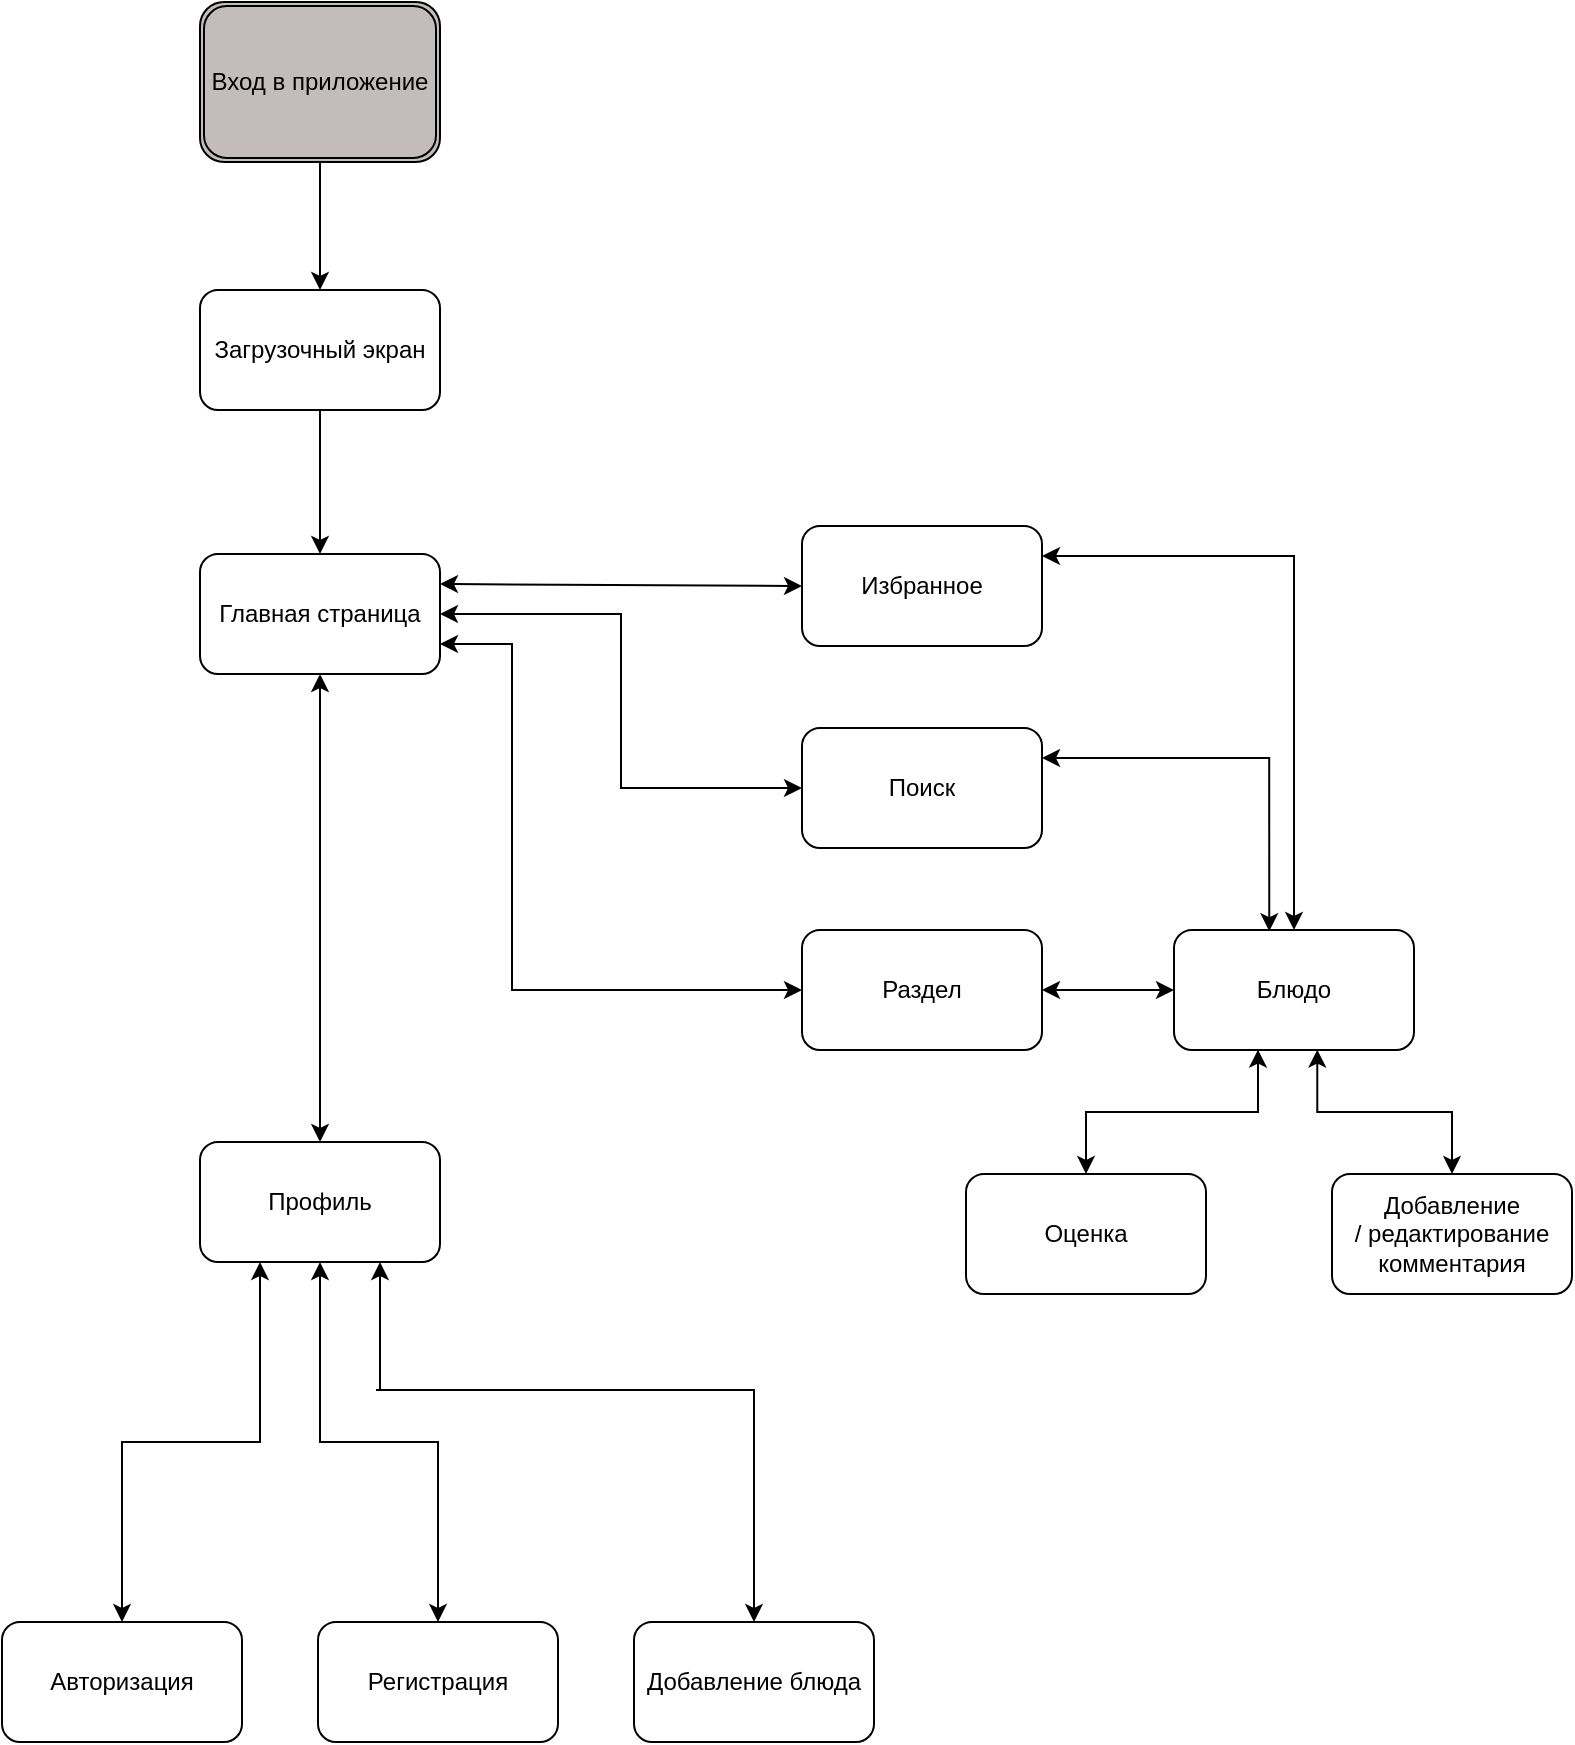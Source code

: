<mxfile version="24.6.4" type="device">
  <diagram name="Страница — 1" id="VV_hpAlkNK70DQKzCwIT">
    <mxGraphModel dx="1050" dy="629" grid="0" gridSize="10" guides="1" tooltips="1" connect="1" arrows="1" fold="1" page="1" pageScale="1" pageWidth="827" pageHeight="1169" math="0" shadow="0">
      <root>
        <mxCell id="0" />
        <mxCell id="1" parent="0" />
        <mxCell id="5p7lWjDHZU58miv_9Vti-8" value="" style="edgeStyle=orthogonalEdgeStyle;rounded=0;orthogonalLoop=1;jettySize=auto;html=1;exitX=0.5;exitY=1;exitDx=0;exitDy=0;" parent="1" source="rH0sJOppcB1J5G5eTyTy-1" target="5p7lWjDHZU58miv_9Vti-7" edge="1">
          <mxGeometry relative="1" as="geometry">
            <mxPoint x="388" y="182" as="sourcePoint" />
          </mxGeometry>
        </mxCell>
        <mxCell id="rH0sJOppcB1J5G5eTyTy-2" value="" style="edgeStyle=orthogonalEdgeStyle;rounded=0;orthogonalLoop=1;jettySize=auto;html=1;" parent="1" source="5p7lWjDHZU58miv_9Vti-5" target="rH0sJOppcB1J5G5eTyTy-1" edge="1">
          <mxGeometry relative="1" as="geometry" />
        </mxCell>
        <mxCell id="5p7lWjDHZU58miv_9Vti-5" value="Вход в приложение" style="shape=ext;double=1;rounded=1;whiteSpace=wrap;html=1;fillColor=#c2bcbc;" parent="1" vertex="1">
          <mxGeometry x="113" y="49" width="120" height="80" as="geometry" />
        </mxCell>
        <mxCell id="rH0sJOppcB1J5G5eTyTy-8" value="" style="edgeStyle=orthogonalEdgeStyle;rounded=0;orthogonalLoop=1;jettySize=auto;html=1;startArrow=classic;startFill=1;exitX=0.5;exitY=1;exitDx=0;exitDy=0;entryX=0.5;entryY=0;entryDx=0;entryDy=0;" parent="1" source="5p7lWjDHZU58miv_9Vti-7" target="rH0sJOppcB1J5G5eTyTy-7" edge="1">
          <mxGeometry relative="1" as="geometry">
            <mxPoint x="83" y="433" as="sourcePoint" />
            <mxPoint x="240" y="666" as="targetPoint" />
          </mxGeometry>
        </mxCell>
        <mxCell id="5p7lWjDHZU58miv_9Vti-7" value="Главная страница" style="whiteSpace=wrap;html=1;rounded=1;fillColor=#FFFFFF;" parent="1" vertex="1">
          <mxGeometry x="113" y="325" width="120" height="60" as="geometry" />
        </mxCell>
        <mxCell id="rH0sJOppcB1J5G5eTyTy-1" value="Загрузочный экран" style="rounded=1;whiteSpace=wrap;html=1;fillColor=#FFFFFF;" parent="1" vertex="1">
          <mxGeometry x="113" y="193" width="120" height="60" as="geometry" />
        </mxCell>
        <mxCell id="rH0sJOppcB1J5G5eTyTy-3" value="Поиск" style="whiteSpace=wrap;html=1;fillColor=#FFFFFF;rounded=1;" parent="1" vertex="1">
          <mxGeometry x="414" y="412" width="120" height="60" as="geometry" />
        </mxCell>
        <mxCell id="rH0sJOppcB1J5G5eTyTy-5" value="Избранное" style="whiteSpace=wrap;html=1;fillColor=#FFFFFF;rounded=1;" parent="1" vertex="1">
          <mxGeometry x="414" y="311" width="120" height="60" as="geometry" />
        </mxCell>
        <mxCell id="rH0sJOppcB1J5G5eTyTy-7" value="Профиль" style="whiteSpace=wrap;html=1;fillColor=#FFFFFF;rounded=1;" parent="1" vertex="1">
          <mxGeometry x="113" y="619" width="120" height="60" as="geometry" />
        </mxCell>
        <mxCell id="rH0sJOppcB1J5G5eTyTy-9" value="Авторизация" style="whiteSpace=wrap;html=1;fillColor=#FFFFFF;rounded=1;" parent="1" vertex="1">
          <mxGeometry x="14" y="859" width="120" height="60" as="geometry" />
        </mxCell>
        <mxCell id="rH0sJOppcB1J5G5eTyTy-11" value="Регистрация" style="whiteSpace=wrap;html=1;fillColor=#FFFFFF;rounded=1;" parent="1" vertex="1">
          <mxGeometry x="172" y="859" width="120" height="60" as="geometry" />
        </mxCell>
        <mxCell id="rH0sJOppcB1J5G5eTyTy-15" value="" style="endArrow=classic;startArrow=classic;html=1;rounded=0;exitX=1;exitY=0.75;exitDx=0;exitDy=0;edgeStyle=orthogonalEdgeStyle;" parent="1" source="5p7lWjDHZU58miv_9Vti-7" target="rH0sJOppcB1J5G5eTyTy-16" edge="1">
          <mxGeometry width="50" height="50" relative="1" as="geometry">
            <mxPoint x="503" y="414" as="sourcePoint" />
            <mxPoint x="553" y="364" as="targetPoint" />
            <Array as="points">
              <mxPoint x="269" y="370" />
              <mxPoint x="269" y="543" />
            </Array>
          </mxGeometry>
        </mxCell>
        <mxCell id="rH0sJOppcB1J5G5eTyTy-16" value="Раздел" style="rounded=1;whiteSpace=wrap;html=1;" parent="1" vertex="1">
          <mxGeometry x="414" y="513" width="120" height="60" as="geometry" />
        </mxCell>
        <mxCell id="rH0sJOppcB1J5G5eTyTy-17" value="Блюдо" style="rounded=1;whiteSpace=wrap;html=1;" parent="1" vertex="1">
          <mxGeometry x="600" y="513" width="120" height="60" as="geometry" />
        </mxCell>
        <mxCell id="rH0sJOppcB1J5G5eTyTy-18" value="" style="endArrow=classic;startArrow=classic;html=1;rounded=0;entryX=0;entryY=0.5;entryDx=0;entryDy=0;exitX=1;exitY=0.25;exitDx=0;exitDy=0;" parent="1" source="5p7lWjDHZU58miv_9Vti-7" target="rH0sJOppcB1J5G5eTyTy-5" edge="1">
          <mxGeometry width="50" height="50" relative="1" as="geometry">
            <mxPoint x="326" y="406" as="sourcePoint" />
            <mxPoint x="376" y="356" as="targetPoint" />
          </mxGeometry>
        </mxCell>
        <mxCell id="rH0sJOppcB1J5G5eTyTy-19" value="" style="endArrow=classic;startArrow=classic;html=1;rounded=0;exitX=1;exitY=0.5;exitDx=0;exitDy=0;entryX=0;entryY=0.5;entryDx=0;entryDy=0;edgeStyle=elbowEdgeStyle;" parent="1" source="5p7lWjDHZU58miv_9Vti-7" target="rH0sJOppcB1J5G5eTyTy-3" edge="1">
          <mxGeometry width="50" height="50" relative="1" as="geometry">
            <mxPoint x="387" y="457" as="sourcePoint" />
            <mxPoint x="437" y="407" as="targetPoint" />
          </mxGeometry>
        </mxCell>
        <mxCell id="rH0sJOppcB1J5G5eTyTy-20" value="" style="endArrow=classic;startArrow=classic;html=1;rounded=0;exitX=1;exitY=0.25;exitDx=0;exitDy=0;entryX=0.5;entryY=0;entryDx=0;entryDy=0;edgeStyle=orthogonalEdgeStyle;" parent="1" source="rH0sJOppcB1J5G5eTyTy-5" target="rH0sJOppcB1J5G5eTyTy-17" edge="1">
          <mxGeometry width="50" height="50" relative="1" as="geometry">
            <mxPoint x="613" y="366" as="sourcePoint" />
            <mxPoint x="663" y="316" as="targetPoint" />
          </mxGeometry>
        </mxCell>
        <mxCell id="rH0sJOppcB1J5G5eTyTy-21" value="" style="endArrow=classic;startArrow=classic;html=1;rounded=0;exitX=1;exitY=0.25;exitDx=0;exitDy=0;entryX=0.397;entryY=0.01;entryDx=0;entryDy=0;entryPerimeter=0;edgeStyle=orthogonalEdgeStyle;elbow=vertical;" parent="1" source="rH0sJOppcB1J5G5eTyTy-3" target="rH0sJOppcB1J5G5eTyTy-17" edge="1">
          <mxGeometry width="50" height="50" relative="1" as="geometry">
            <mxPoint x="578" y="451" as="sourcePoint" />
            <mxPoint x="628" y="401" as="targetPoint" />
          </mxGeometry>
        </mxCell>
        <mxCell id="rH0sJOppcB1J5G5eTyTy-22" value="" style="endArrow=classic;startArrow=classic;html=1;rounded=0;exitX=1;exitY=0.5;exitDx=0;exitDy=0;entryX=0;entryY=0.5;entryDx=0;entryDy=0;" parent="1" source="rH0sJOppcB1J5G5eTyTy-16" target="rH0sJOppcB1J5G5eTyTy-17" edge="1">
          <mxGeometry width="50" height="50" relative="1" as="geometry">
            <mxPoint x="542" y="530" as="sourcePoint" />
            <mxPoint x="592" y="480" as="targetPoint" />
          </mxGeometry>
        </mxCell>
        <mxCell id="rH0sJOppcB1J5G5eTyTy-23" value="Оценка" style="rounded=1;whiteSpace=wrap;html=1;" parent="1" vertex="1">
          <mxGeometry x="496" y="635" width="120" height="60" as="geometry" />
        </mxCell>
        <mxCell id="rH0sJOppcB1J5G5eTyTy-24" value="" style="endArrow=classic;startArrow=classic;html=1;rounded=0;entryX=0.35;entryY=0.997;entryDx=0;entryDy=0;exitX=0.5;exitY=0;exitDx=0;exitDy=0;edgeStyle=orthogonalEdgeStyle;entryPerimeter=0;" parent="1" source="rH0sJOppcB1J5G5eTyTy-23" target="rH0sJOppcB1J5G5eTyTy-17" edge="1">
          <mxGeometry width="50" height="50" relative="1" as="geometry">
            <mxPoint x="611" y="641" as="sourcePoint" />
            <mxPoint x="661" y="591" as="targetPoint" />
          </mxGeometry>
        </mxCell>
        <mxCell id="rH0sJOppcB1J5G5eTyTy-25" value="Добавление блюда" style="rounded=1;whiteSpace=wrap;html=1;" parent="1" vertex="1">
          <mxGeometry x="330" y="859" width="120" height="60" as="geometry" />
        </mxCell>
        <mxCell id="rH0sJOppcB1J5G5eTyTy-26" value="" style="endArrow=classic;startArrow=classic;html=1;rounded=0;entryX=0.5;entryY=0;entryDx=0;entryDy=0;edgeStyle=orthogonalEdgeStyle;elbow=vertical;exitX=0.75;exitY=1;exitDx=0;exitDy=0;" parent="1" source="rH0sJOppcB1J5G5eTyTy-7" target="rH0sJOppcB1J5G5eTyTy-25" edge="1">
          <mxGeometry width="50" height="50" relative="1" as="geometry">
            <mxPoint x="354" y="588" as="sourcePoint" />
            <mxPoint x="434" y="404" as="targetPoint" />
            <Array as="points">
              <mxPoint x="201" y="743" />
              <mxPoint x="406" y="743" />
            </Array>
          </mxGeometry>
        </mxCell>
        <mxCell id="rH0sJOppcB1J5G5eTyTy-27" value="" style="endArrow=classic;startArrow=classic;html=1;rounded=0;entryX=0.5;entryY=0;entryDx=0;entryDy=0;exitX=0.5;exitY=1;exitDx=0;exitDy=0;edgeStyle=orthogonalEdgeStyle;" parent="1" source="rH0sJOppcB1J5G5eTyTy-7" target="rH0sJOppcB1J5G5eTyTy-11" edge="1">
          <mxGeometry width="50" height="50" relative="1" as="geometry">
            <mxPoint x="255" y="682" as="sourcePoint" />
            <mxPoint x="305" y="632" as="targetPoint" />
          </mxGeometry>
        </mxCell>
        <mxCell id="rH0sJOppcB1J5G5eTyTy-28" value="" style="endArrow=classic;startArrow=classic;html=1;rounded=0;exitX=0.5;exitY=0;exitDx=0;exitDy=0;edgeStyle=orthogonalEdgeStyle;entryX=0.25;entryY=1;entryDx=0;entryDy=0;" parent="1" source="rH0sJOppcB1J5G5eTyTy-9" target="rH0sJOppcB1J5G5eTyTy-7" edge="1">
          <mxGeometry width="50" height="50" relative="1" as="geometry">
            <mxPoint x="384" y="719" as="sourcePoint" />
            <mxPoint x="128" y="677" as="targetPoint" />
          </mxGeometry>
        </mxCell>
        <mxCell id="UwlkBYRlnKSw1lk9CuBU-1" value="&lt;span style=&quot;line-height: 107%; font-family: Calibri, sans-serif;&quot;&gt;Добавление&lt;br&gt;/ редактирование комментария&lt;/span&gt;" style="rounded=1;whiteSpace=wrap;html=1;" vertex="1" parent="1">
          <mxGeometry x="679" y="635" width="120" height="60" as="geometry" />
        </mxCell>
        <mxCell id="UwlkBYRlnKSw1lk9CuBU-2" value="" style="endArrow=classic;startArrow=classic;html=1;rounded=0;entryX=0.597;entryY=0.997;entryDx=0;entryDy=0;entryPerimeter=0;exitX=0.5;exitY=0;exitDx=0;exitDy=0;edgeStyle=elbowEdgeStyle;elbow=vertical;" edge="1" parent="1" source="UwlkBYRlnKSw1lk9CuBU-1" target="rH0sJOppcB1J5G5eTyTy-17">
          <mxGeometry width="50" height="50" relative="1" as="geometry">
            <mxPoint x="688" y="631" as="sourcePoint" />
            <mxPoint x="738" y="581" as="targetPoint" />
          </mxGeometry>
        </mxCell>
      </root>
    </mxGraphModel>
  </diagram>
</mxfile>
